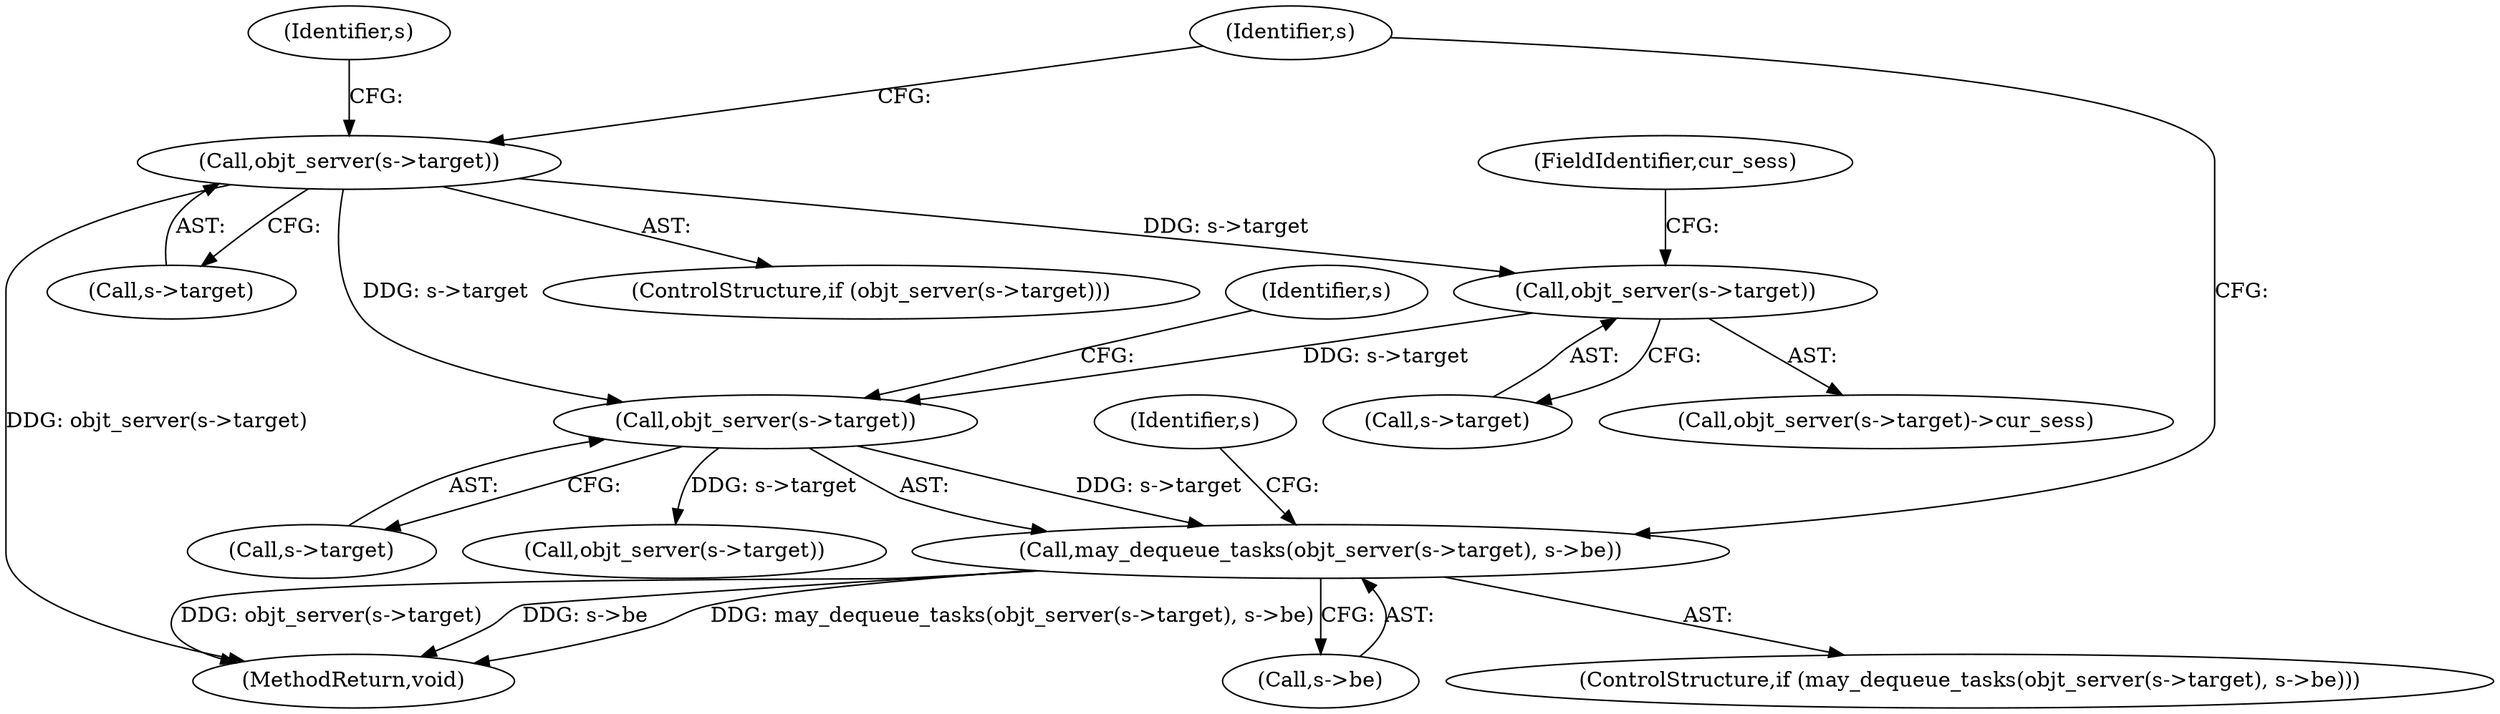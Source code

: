 digraph "0_haproxy_b4d05093bc89f71377230228007e69a1434c1a0c@pointer" {
"1000551" [label="(Call,may_dequeue_tasks(objt_server(s->target), s->be))"];
"1000552" [label="(Call,objt_server(s->target))"];
"1000545" [label="(Call,objt_server(s->target))"];
"1000526" [label="(Call,objt_server(s->target))"];
"1000545" [label="(Call,objt_server(s->target))"];
"1000527" [label="(Call,s->target)"];
"1000560" [label="(Call,objt_server(s->target))"];
"1000556" [label="(Call,s->be)"];
"1000899" [label="(MethodReturn,void)"];
"1000546" [label="(Call,s->target)"];
"1000552" [label="(Call,objt_server(s->target))"];
"1000551" [label="(Call,may_dequeue_tasks(objt_server(s->target), s->be))"];
"1000566" [label="(Identifier,s)"];
"1000553" [label="(Call,s->target)"];
"1000526" [label="(Call,objt_server(s->target))"];
"1000549" [label="(FieldIdentifier,cur_sess)"];
"1000525" [label="(ControlStructure,if (objt_server(s->target)))"];
"1000550" [label="(ControlStructure,if (may_dequeue_tasks(objt_server(s->target), s->be)))"];
"1000562" [label="(Identifier,s)"];
"1000557" [label="(Identifier,s)"];
"1000544" [label="(Call,objt_server(s->target)->cur_sess)"];
"1000534" [label="(Identifier,s)"];
"1000551" -> "1000550"  [label="AST: "];
"1000551" -> "1000556"  [label="CFG: "];
"1000552" -> "1000551"  [label="AST: "];
"1000556" -> "1000551"  [label="AST: "];
"1000562" -> "1000551"  [label="CFG: "];
"1000566" -> "1000551"  [label="CFG: "];
"1000551" -> "1000899"  [label="DDG: s->be"];
"1000551" -> "1000899"  [label="DDG: may_dequeue_tasks(objt_server(s->target), s->be)"];
"1000551" -> "1000899"  [label="DDG: objt_server(s->target)"];
"1000552" -> "1000551"  [label="DDG: s->target"];
"1000552" -> "1000553"  [label="CFG: "];
"1000553" -> "1000552"  [label="AST: "];
"1000557" -> "1000552"  [label="CFG: "];
"1000545" -> "1000552"  [label="DDG: s->target"];
"1000526" -> "1000552"  [label="DDG: s->target"];
"1000552" -> "1000560"  [label="DDG: s->target"];
"1000545" -> "1000544"  [label="AST: "];
"1000545" -> "1000546"  [label="CFG: "];
"1000546" -> "1000545"  [label="AST: "];
"1000549" -> "1000545"  [label="CFG: "];
"1000526" -> "1000545"  [label="DDG: s->target"];
"1000526" -> "1000525"  [label="AST: "];
"1000526" -> "1000527"  [label="CFG: "];
"1000527" -> "1000526"  [label="AST: "];
"1000534" -> "1000526"  [label="CFG: "];
"1000566" -> "1000526"  [label="CFG: "];
"1000526" -> "1000899"  [label="DDG: objt_server(s->target)"];
}
